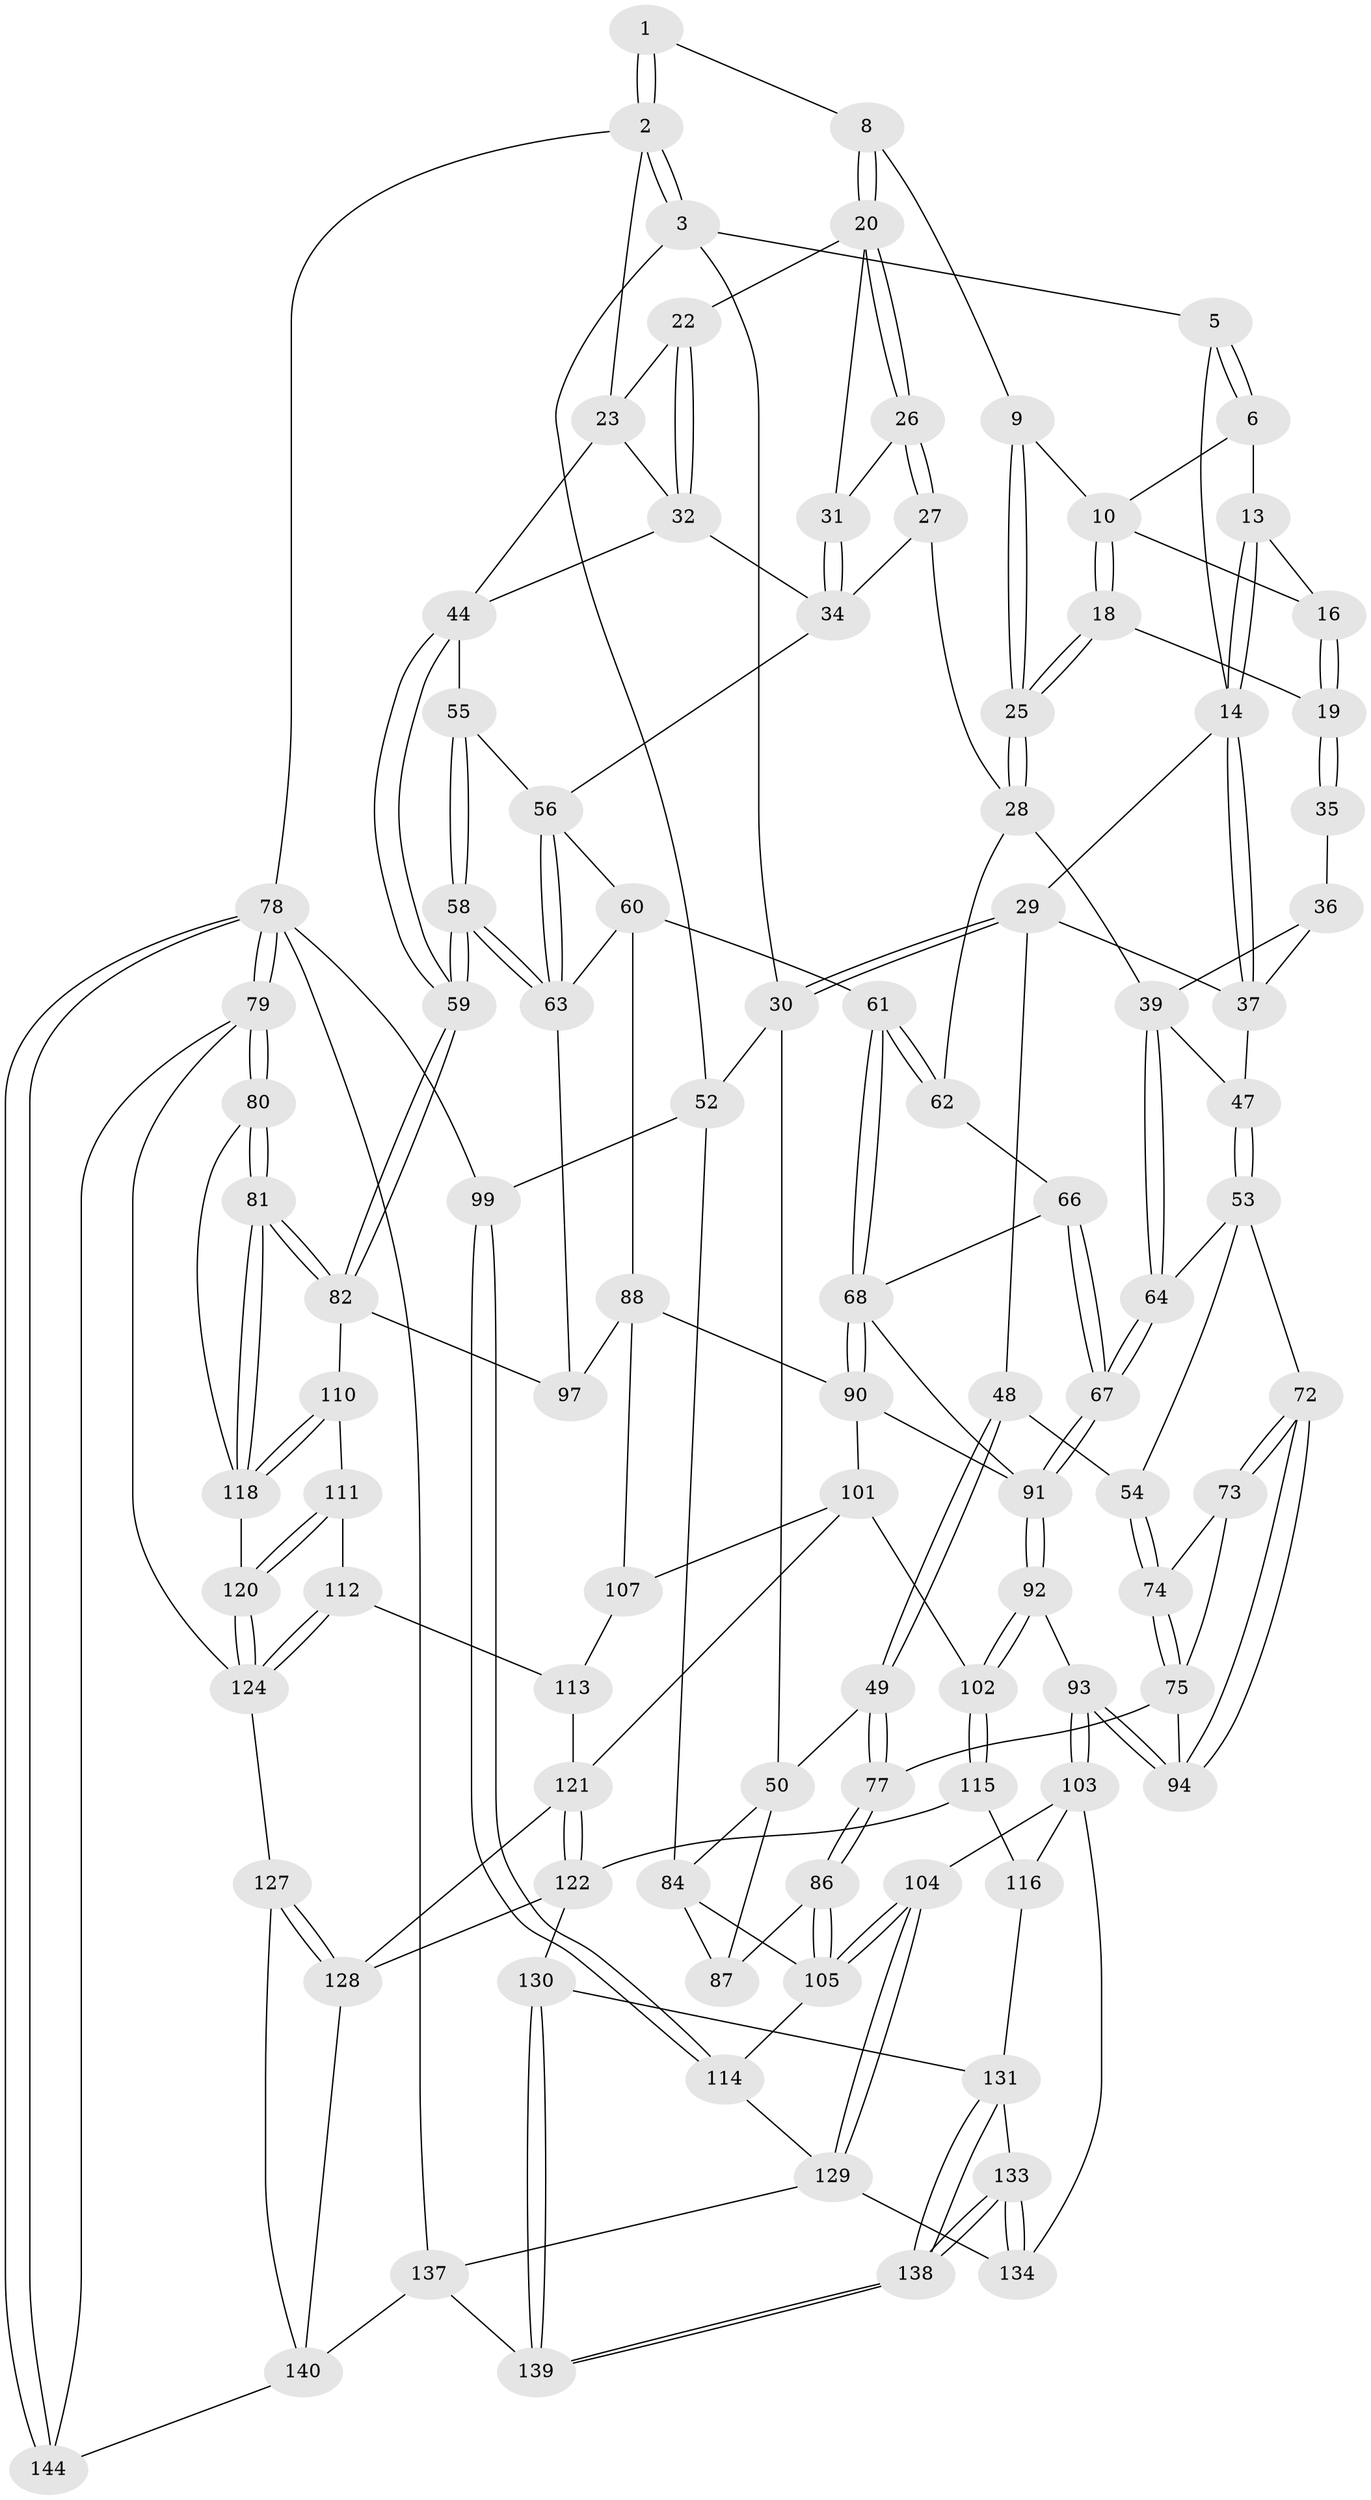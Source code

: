// original degree distribution, {3: 0.013888888888888888, 6: 0.20833333333333334, 5: 0.5555555555555556, 4: 0.2222222222222222}
// Generated by graph-tools (version 1.1) at 2025/11/02/27/25 16:11:57]
// undirected, 100 vertices, 234 edges
graph export_dot {
graph [start="1"]
  node [color=gray90,style=filled];
  1 [pos="+0.263403149327327+0",super="+7"];
  2 [pos="+0+0",super="+17"];
  3 [pos="+0+0.08494033678339594",super="+4"];
  5 [pos="+0.20865269080715804+0.01990116817658945"];
  6 [pos="+0.24545963049381925+0",super="+12"];
  8 [pos="+0.6190523185842786+0"];
  9 [pos="+0.597617538677171+0"];
  10 [pos="+0.5575984739516818+0",super="+11"];
  13 [pos="+0.37270888681831477+0.14080951473329179"];
  14 [pos="+0.3042729245362214+0.16784639079854585",super="+15"];
  16 [pos="+0.39231360099259754+0.1436741540386638"];
  18 [pos="+0.4699338472699312+0.1841600943300734"];
  19 [pos="+0.4135935352758739+0.17360229446417738"];
  20 [pos="+0.7143806525320536+0.040185534501229435",super="+21"];
  22 [pos="+0.8080689160381185+0.10388747578614696"];
  23 [pos="+1+0.02384551355789223",super="+24"];
  25 [pos="+0.5528679903675241+0.25200629894483634"];
  26 [pos="+0.6537232370551608+0.22984514219155544"];
  27 [pos="+0.6260298674268712+0.25981848129829516"];
  28 [pos="+0.560635019869494+0.2778736086032451",super="+38"];
  29 [pos="+0.14906677299187987+0.22371426902425318",super="+43"];
  30 [pos="+0.11021770116353448+0.2265850269075495",super="+51"];
  31 [pos="+0.7554612275846407+0.22500714451662893"];
  32 [pos="+0.8704148597387034+0.19583029590740794",super="+33"];
  34 [pos="+0.8109114236038754+0.33452330871334324",super="+46"];
  35 [pos="+0.409532174394372+0.19860040443502727"];
  36 [pos="+0.3085371061865074+0.24194606522212633",super="+41"];
  37 [pos="+0.3013674528507137+0.24056342226653943",super="+42"];
  39 [pos="+0.4784544481650036+0.3439361963783952",super="+40"];
  44 [pos="+1+0.05466890322126068",super="+45"];
  47 [pos="+0.28247180032367825+0.3591312543682061"];
  48 [pos="+0.21543734312136484+0.40085155053963045"];
  49 [pos="+0.17951133619590748+0.421548423978621"];
  50 [pos="+0.09039035949903523+0.4161185282259196",super="+83"];
  52 [pos="+0+0.36542732030766556",super="+85"];
  53 [pos="+0.26077031813769974+0.3912258829590218",super="+65"];
  54 [pos="+0.2577740121373377+0.39273904759272066"];
  55 [pos="+0.9742071627959681+0.3265548302117269"];
  56 [pos="+0.8916805564679462+0.38401709723014543",super="+57"];
  58 [pos="+1+0.43597139240944843"];
  59 [pos="+1+0.4366324232570581"];
  60 [pos="+0.7842751560381147+0.4047311001773342",super="+71"];
  61 [pos="+0.6739681839351042+0.4365063896995718"];
  62 [pos="+0.5422010598890147+0.3433420991460839"];
  63 [pos="+1+0.4460147454374727",super="+70"];
  64 [pos="+0.41053980190484995+0.48095199211300066"];
  66 [pos="+0.5406960797086756+0.41930688121475623"];
  67 [pos="+0.48276440841617274+0.5401419036371551"];
  68 [pos="+0.6469931381329939+0.5046975705971649",super="+69"];
  72 [pos="+0.3591639754370321+0.5331234222563686"];
  73 [pos="+0.34438603807846596+0.5324781879889156"];
  74 [pos="+0.2785678641572649+0.4779010157215186"];
  75 [pos="+0.26449202756110707+0.5494554976860343",super="+76"];
  77 [pos="+0.20498281946103633+0.5705117761339388"];
  78 [pos="+1+1",super="+100"];
  79 [pos="+1+0.9844552795575794",super="+142"];
  80 [pos="+1+0.7960791223421652"];
  81 [pos="+1+0.6782948334352468"];
  82 [pos="+1+0.5613251840914697",super="+98"];
  84 [pos="+0+0.6066553307241879",super="+106"];
  86 [pos="+0.18630414738948778+0.6003396693511576"];
  87 [pos="+0.15786842811910048+0.5966070304383588"];
  88 [pos="+0.7484433698589572+0.6125928665507805",super="+89"];
  90 [pos="+0.68297759995621+0.5990153447905252",super="+96"];
  91 [pos="+0.49972323176639927+0.5609721775448067",super="+95"];
  92 [pos="+0.4901485726535688+0.5944519839399204"];
  93 [pos="+0.3632181782999472+0.6528472355215776"];
  94 [pos="+0.3610266244927274+0.6450653035593428"];
  97 [pos="+0.881483909958264+0.6165236543323094"];
  99 [pos="+0+1"];
  101 [pos="+0.5587005220801889+0.6855503742341317",super="+108"];
  102 [pos="+0.530697945748279+0.6866105185401753"];
  103 [pos="+0.33810196403018644+0.7313051971822633",super="+117"];
  104 [pos="+0.2580755956892811+0.7193174987804565"];
  105 [pos="+0.1937708484694062+0.6231337948150687",super="+109"];
  107 [pos="+0.7099403132808483+0.6790876097621271"];
  110 [pos="+0.8879732016657851+0.6511259905856477"];
  111 [pos="+0.8111756984609252+0.7056765856337052"];
  112 [pos="+0.7690973867671502+0.7252163740874212"];
  113 [pos="+0.754899976263123+0.7205950995124172"];
  114 [pos="+0.09322345027218122+0.7885652635174019"];
  115 [pos="+0.4997516784901768+0.7290118554568636"];
  116 [pos="+0.49061784297650524+0.7336677376914575"];
  118 [pos="+0.9087777042267442+0.7132509682283933",super="+119"];
  120 [pos="+0.875259367026751+0.8224429743415983"];
  121 [pos="+0.6476522058400488+0.7770555103632034",super="+125"];
  122 [pos="+0.6157574997590567+0.8395591020405719",super="+123"];
  124 [pos="+0.8752468246528672+0.8224614434071597",super="+126"];
  127 [pos="+0.8253101717076478+0.885160029933511"];
  128 [pos="+0.8050767024998315+0.8748989491693075",super="+135"];
  129 [pos="+0.15152999717579144+0.798572754585488",super="+136"];
  130 [pos="+0.5563381518353642+0.8552996284417734"];
  131 [pos="+0.5311923934965654+0.8503130108993645",super="+132"];
  133 [pos="+0.36931387219358536+0.8744970123073819"];
  134 [pos="+0.35828102273397333+0.8583124803372912"];
  137 [pos="+0.08334957140588883+1",super="+141"];
  138 [pos="+0.39034147720547163+0.9303917722672195"];
  139 [pos="+0.42247845609627543+1"];
  140 [pos="+0.6500200000275398+1",super="+143"];
  144 [pos="+0.847569811688844+1"];
  1 -- 2 [weight=2];
  1 -- 2;
  1 -- 8;
  2 -- 3;
  2 -- 3;
  2 -- 78 [weight=2];
  2 -- 23;
  3 -- 52;
  3 -- 5;
  3 -- 30;
  5 -- 6;
  5 -- 6;
  5 -- 14;
  6 -- 13;
  6 -- 10;
  8 -- 9;
  8 -- 20;
  8 -- 20;
  9 -- 10;
  9 -- 25;
  9 -- 25;
  10 -- 18;
  10 -- 18;
  10 -- 16;
  13 -- 14;
  13 -- 14;
  13 -- 16;
  14 -- 37;
  14 -- 37;
  14 -- 29;
  16 -- 19;
  16 -- 19;
  18 -- 19;
  18 -- 25;
  18 -- 25;
  19 -- 35;
  19 -- 35;
  20 -- 26;
  20 -- 26;
  20 -- 22;
  20 -- 31;
  22 -- 23;
  22 -- 32;
  22 -- 32;
  23 -- 32;
  23 -- 44;
  25 -- 28;
  25 -- 28;
  26 -- 27;
  26 -- 27;
  26 -- 31;
  27 -- 28;
  27 -- 34;
  28 -- 62;
  28 -- 39;
  29 -- 30;
  29 -- 30;
  29 -- 48;
  29 -- 37;
  30 -- 50;
  30 -- 52;
  31 -- 34;
  31 -- 34;
  32 -- 34;
  32 -- 44;
  34 -- 56;
  35 -- 36 [weight=2];
  36 -- 37;
  36 -- 39;
  37 -- 47;
  39 -- 64;
  39 -- 64;
  39 -- 47;
  44 -- 59;
  44 -- 59;
  44 -- 55;
  47 -- 53;
  47 -- 53;
  48 -- 49;
  48 -- 49;
  48 -- 54;
  49 -- 50;
  49 -- 77;
  49 -- 77;
  50 -- 84;
  50 -- 87;
  52 -- 99;
  52 -- 84;
  53 -- 54;
  53 -- 64;
  53 -- 72;
  54 -- 74;
  54 -- 74;
  55 -- 56;
  55 -- 58;
  55 -- 58;
  56 -- 63;
  56 -- 63;
  56 -- 60;
  58 -- 59;
  58 -- 59;
  58 -- 63;
  58 -- 63;
  59 -- 82;
  59 -- 82;
  60 -- 61;
  60 -- 88;
  60 -- 63;
  61 -- 62;
  61 -- 62;
  61 -- 68;
  61 -- 68;
  62 -- 66;
  63 -- 97;
  64 -- 67;
  64 -- 67;
  66 -- 67;
  66 -- 67;
  66 -- 68;
  67 -- 91;
  67 -- 91;
  68 -- 90;
  68 -- 90;
  68 -- 91;
  72 -- 73;
  72 -- 73;
  72 -- 94;
  72 -- 94;
  73 -- 74;
  73 -- 75;
  74 -- 75;
  74 -- 75;
  75 -- 77;
  75 -- 94;
  77 -- 86;
  77 -- 86;
  78 -- 79;
  78 -- 79;
  78 -- 144;
  78 -- 144;
  78 -- 137;
  78 -- 99;
  79 -- 80;
  79 -- 80;
  79 -- 144;
  79 -- 124;
  80 -- 81;
  80 -- 81;
  80 -- 118;
  81 -- 82;
  81 -- 82;
  81 -- 118;
  81 -- 118;
  82 -- 97;
  82 -- 110;
  84 -- 105;
  84 -- 87;
  86 -- 87;
  86 -- 105;
  86 -- 105;
  88 -- 97;
  88 -- 90;
  88 -- 107;
  90 -- 91;
  90 -- 101;
  91 -- 92;
  91 -- 92;
  92 -- 93;
  92 -- 102;
  92 -- 102;
  93 -- 94;
  93 -- 94;
  93 -- 103;
  93 -- 103;
  99 -- 114;
  99 -- 114;
  101 -- 102;
  101 -- 121;
  101 -- 107;
  102 -- 115;
  102 -- 115;
  103 -- 104;
  103 -- 116;
  103 -- 134;
  104 -- 105;
  104 -- 105;
  104 -- 129;
  104 -- 129;
  105 -- 114;
  107 -- 113;
  110 -- 111;
  110 -- 118;
  110 -- 118;
  111 -- 112;
  111 -- 120;
  111 -- 120;
  112 -- 113;
  112 -- 124;
  112 -- 124;
  113 -- 121;
  114 -- 129;
  115 -- 116;
  115 -- 122;
  116 -- 131;
  118 -- 120;
  120 -- 124;
  120 -- 124;
  121 -- 122;
  121 -- 122;
  121 -- 128;
  122 -- 128;
  122 -- 130;
  124 -- 127;
  127 -- 128;
  127 -- 128;
  127 -- 140;
  128 -- 140;
  129 -- 137;
  129 -- 134;
  130 -- 131;
  130 -- 139;
  130 -- 139;
  131 -- 138;
  131 -- 138;
  131 -- 133;
  133 -- 134;
  133 -- 134;
  133 -- 138;
  133 -- 138;
  137 -- 139;
  137 -- 140;
  138 -- 139;
  138 -- 139;
  140 -- 144;
}
